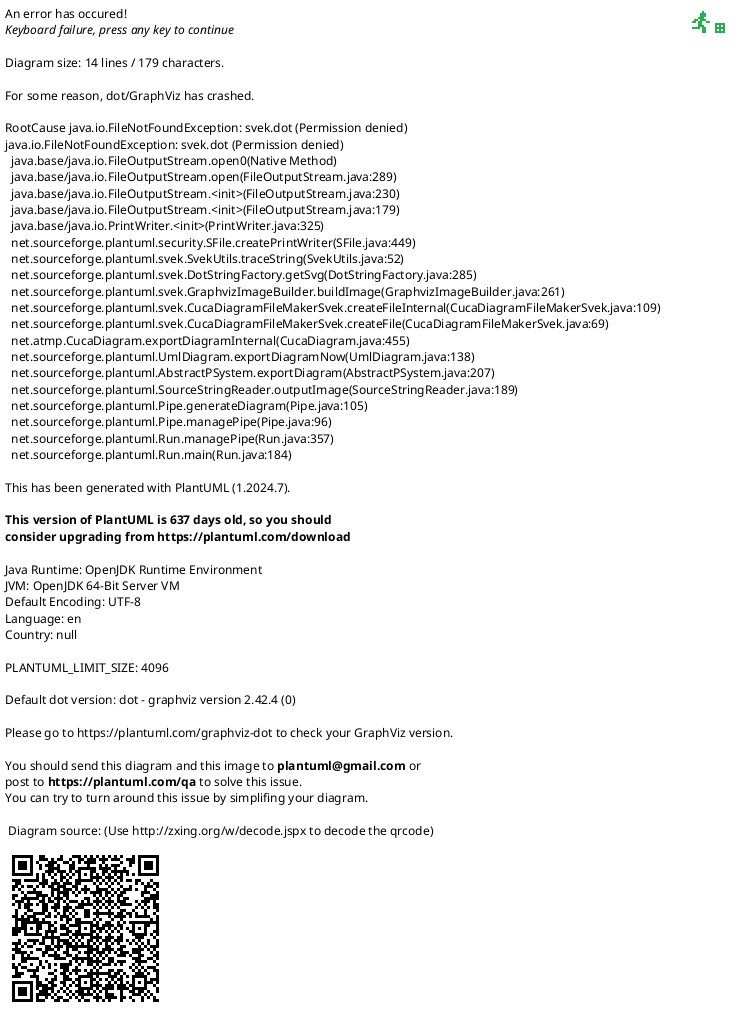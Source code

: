 {
  "sha1": "3sgtpr4uja5hq4dioc0mjxfkfabsa83",
  "insertion": {
    "when": "2024-05-30T20:48:20.346Z",
    "user": "plantuml@gmail.com"
  }
}
@startuml
!pragma svek_trace on

    state A {
        state AA1 {
            state B1
            -- 
            state B2
        }
        --
        state AA2
    }

@enduml
